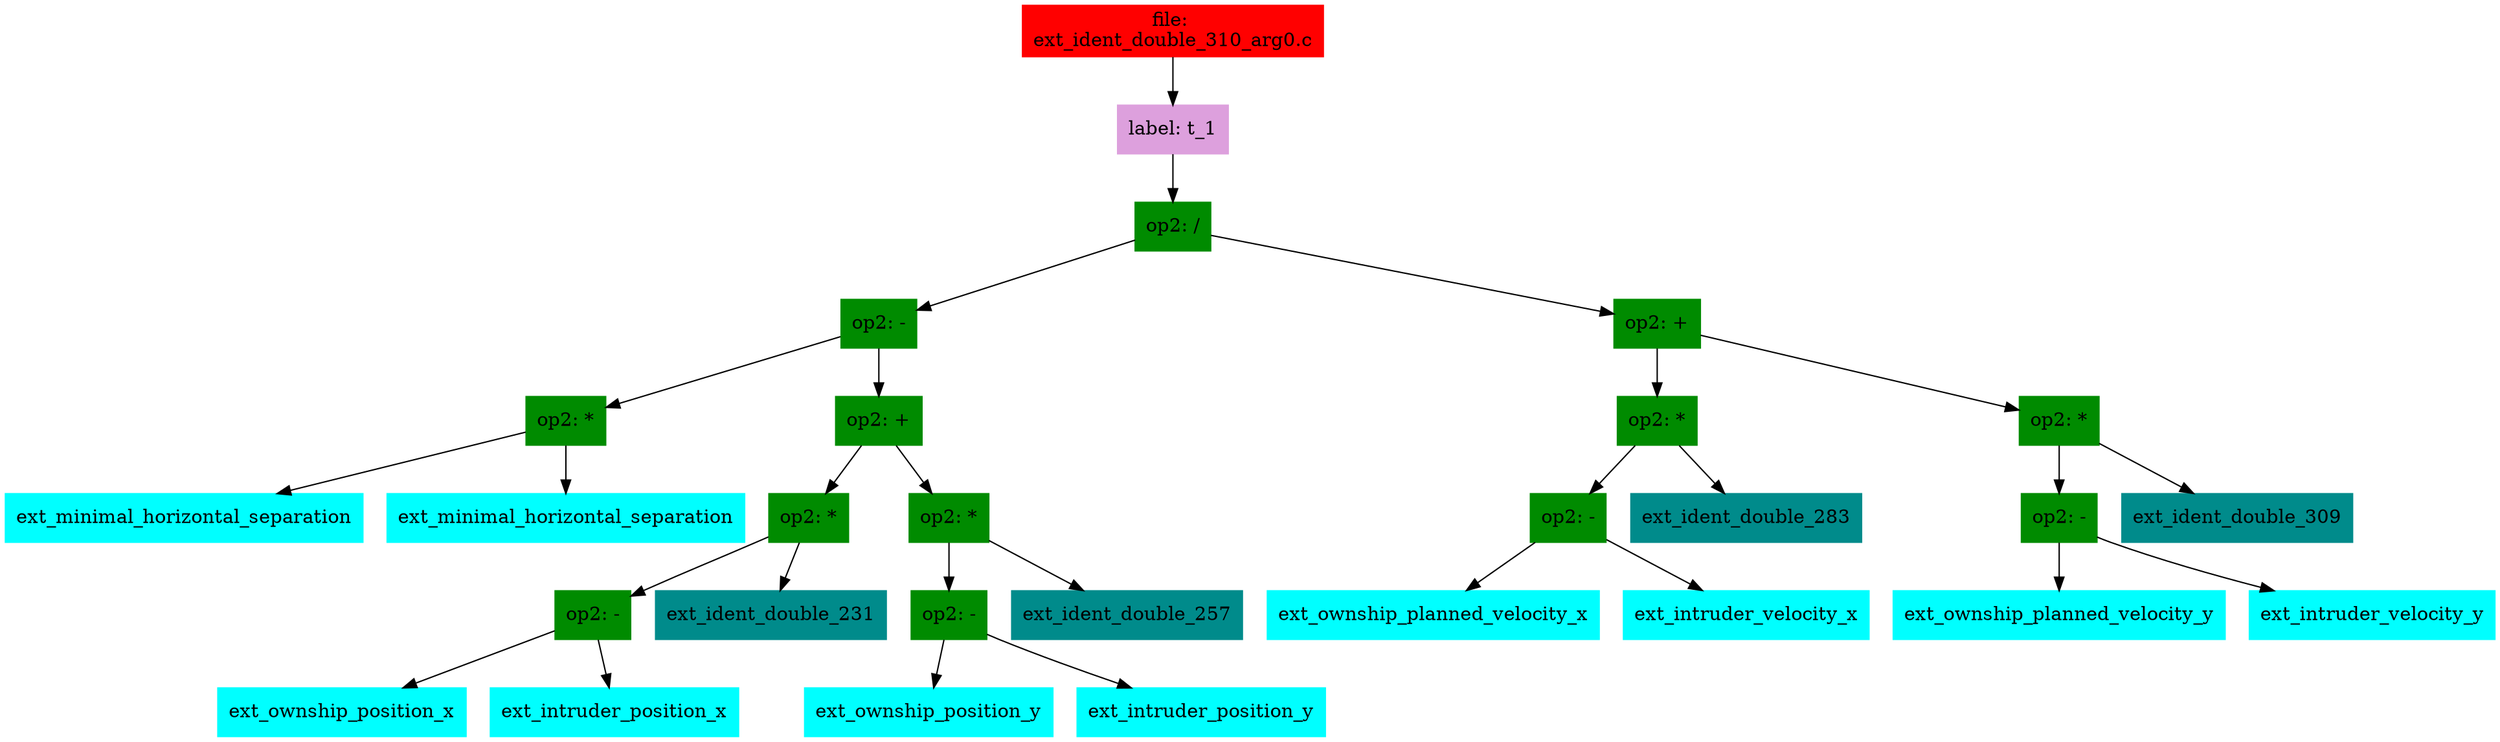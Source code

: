 digraph G {
node [shape=box]

0 [label="file: 
ext_ident_double_310_arg0.c",color=red, style=filled]
1 [label="label: t_1",color=plum, style=filled]
0 -> 1
2 [label="op2: /",color=green4, style=filled]
1 -> 2
3 [label="op2: -",color=green4, style=filled]
2 -> 3
4 [label="op2: *",color=green4, style=filled]
3 -> 4
5 [label="ext_minimal_horizontal_separation",color=cyan1, style=filled]
4 -> 5
6 [label="ext_minimal_horizontal_separation",color=cyan1, style=filled]
4 -> 6
7 [label="op2: +",color=green4, style=filled]
3 -> 7
8 [label="op2: *",color=green4, style=filled]
7 -> 8
9 [label="op2: -",color=green4, style=filled]
8 -> 9
10 [label="ext_ownship_position_x",color=cyan1, style=filled]
9 -> 10
11 [label="ext_intruder_position_x",color=cyan1, style=filled]
9 -> 11
12 [label="ext_ident_double_231",color=cyan4, style=filled]
8 -> 12
191 [label="op2: *",color=green4, style=filled]
7 -> 191
192 [label="op2: -",color=green4, style=filled]
191 -> 192
193 [label="ext_ownship_position_y",color=cyan1, style=filled]
192 -> 193
194 [label="ext_intruder_position_y",color=cyan1, style=filled]
192 -> 194
195 [label="ext_ident_double_257",color=cyan4, style=filled]
191 -> 195
374 [label="op2: +",color=green4, style=filled]
2 -> 374
375 [label="op2: *",color=green4, style=filled]
374 -> 375
376 [label="op2: -",color=green4, style=filled]
375 -> 376
377 [label="ext_ownship_planned_velocity_x",color=cyan1, style=filled]
376 -> 377
378 [label="ext_intruder_velocity_x",color=cyan1, style=filled]
376 -> 378
379 [label="ext_ident_double_283",color=cyan4, style=filled]
375 -> 379
558 [label="op2: *",color=green4, style=filled]
374 -> 558
559 [label="op2: -",color=green4, style=filled]
558 -> 559
560 [label="ext_ownship_planned_velocity_y",color=cyan1, style=filled]
559 -> 560
561 [label="ext_intruder_velocity_y",color=cyan1, style=filled]
559 -> 561
562 [label="ext_ident_double_309",color=cyan4, style=filled]
558 -> 562


}

